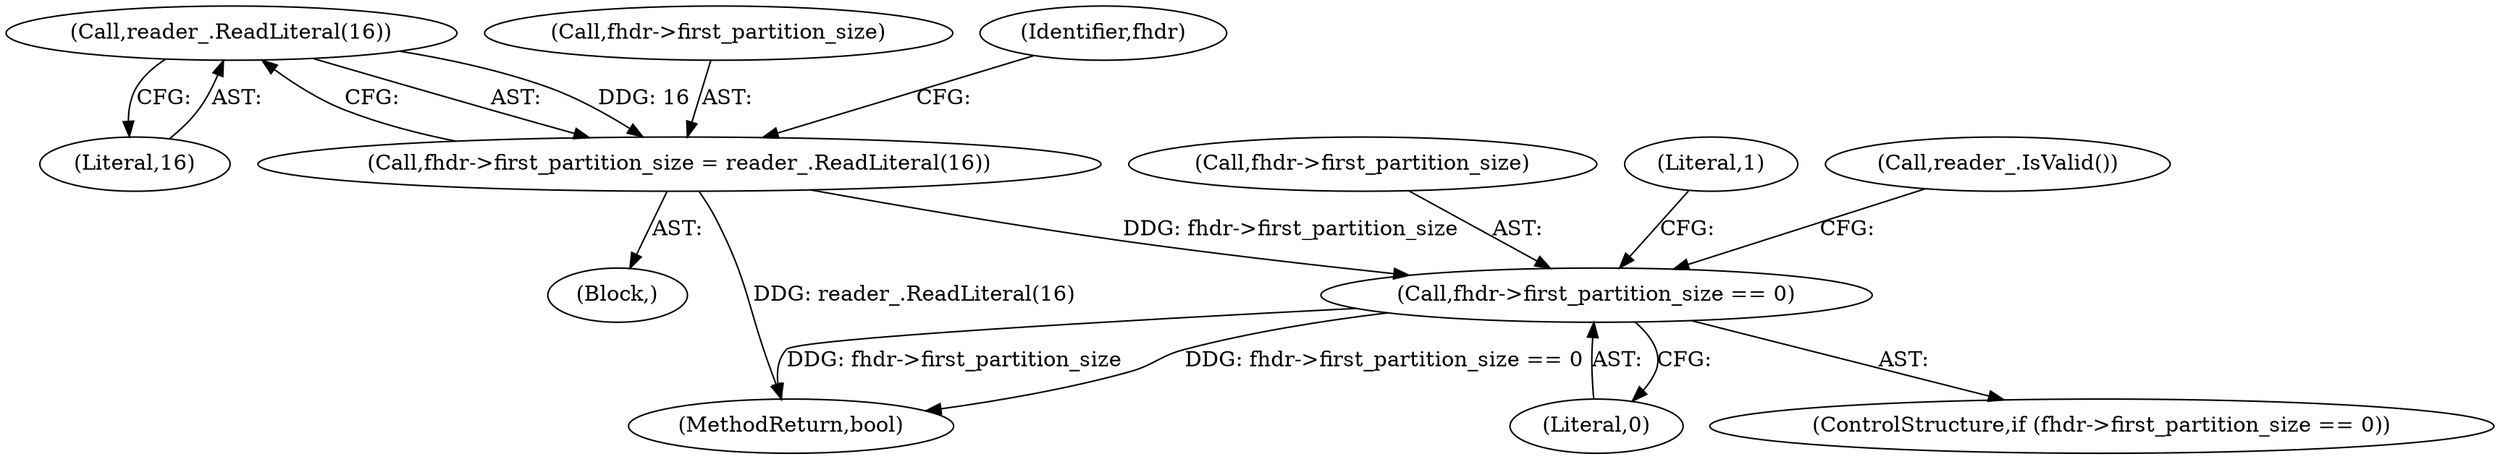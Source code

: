 digraph "0_Chrome_27c68f543e5eba779902447445dfb05ec3f5bf75_15@API" {
"1000398" [label="(Call,reader_.ReadLiteral(16))"];
"1000394" [label="(Call,fhdr->first_partition_size = reader_.ReadLiteral(16))"];
"1000401" [label="(Call,fhdr->first_partition_size == 0)"];
"1000405" [label="(Literal,0)"];
"1000394" [label="(Call,fhdr->first_partition_size = reader_.ReadLiteral(16))"];
"1000399" [label="(Literal,16)"];
"1000395" [label="(Call,fhdr->first_partition_size)"];
"1000409" [label="(Literal,1)"];
"1000104" [label="(Block,)"];
"1000398" [label="(Call,reader_.ReadLiteral(16))"];
"1000400" [label="(ControlStructure,if (fhdr->first_partition_size == 0))"];
"1000401" [label="(Call,fhdr->first_partition_size == 0)"];
"1000415" [label="(Call,reader_.IsValid())"];
"1000437" [label="(MethodReturn,bool)"];
"1000403" [label="(Identifier,fhdr)"];
"1000402" [label="(Call,fhdr->first_partition_size)"];
"1000398" -> "1000394"  [label="AST: "];
"1000398" -> "1000399"  [label="CFG: "];
"1000399" -> "1000398"  [label="AST: "];
"1000394" -> "1000398"  [label="CFG: "];
"1000398" -> "1000394"  [label="DDG: 16"];
"1000394" -> "1000104"  [label="AST: "];
"1000395" -> "1000394"  [label="AST: "];
"1000403" -> "1000394"  [label="CFG: "];
"1000394" -> "1000437"  [label="DDG: reader_.ReadLiteral(16)"];
"1000394" -> "1000401"  [label="DDG: fhdr->first_partition_size"];
"1000401" -> "1000400"  [label="AST: "];
"1000401" -> "1000405"  [label="CFG: "];
"1000402" -> "1000401"  [label="AST: "];
"1000405" -> "1000401"  [label="AST: "];
"1000409" -> "1000401"  [label="CFG: "];
"1000415" -> "1000401"  [label="CFG: "];
"1000401" -> "1000437"  [label="DDG: fhdr->first_partition_size == 0"];
"1000401" -> "1000437"  [label="DDG: fhdr->first_partition_size"];
}

